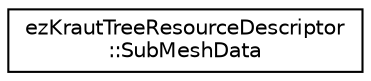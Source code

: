 digraph "Graphical Class Hierarchy"
{
 // LATEX_PDF_SIZE
  edge [fontname="Helvetica",fontsize="10",labelfontname="Helvetica",labelfontsize="10"];
  node [fontname="Helvetica",fontsize="10",shape=record];
  rankdir="LR";
  Node0 [label="ezKrautTreeResourceDescriptor\l::SubMeshData",height=0.2,width=0.4,color="black", fillcolor="white", style="filled",URL="$d2/def/structez_kraut_tree_resource_descriptor_1_1_sub_mesh_data.htm",tooltip=" "];
}
